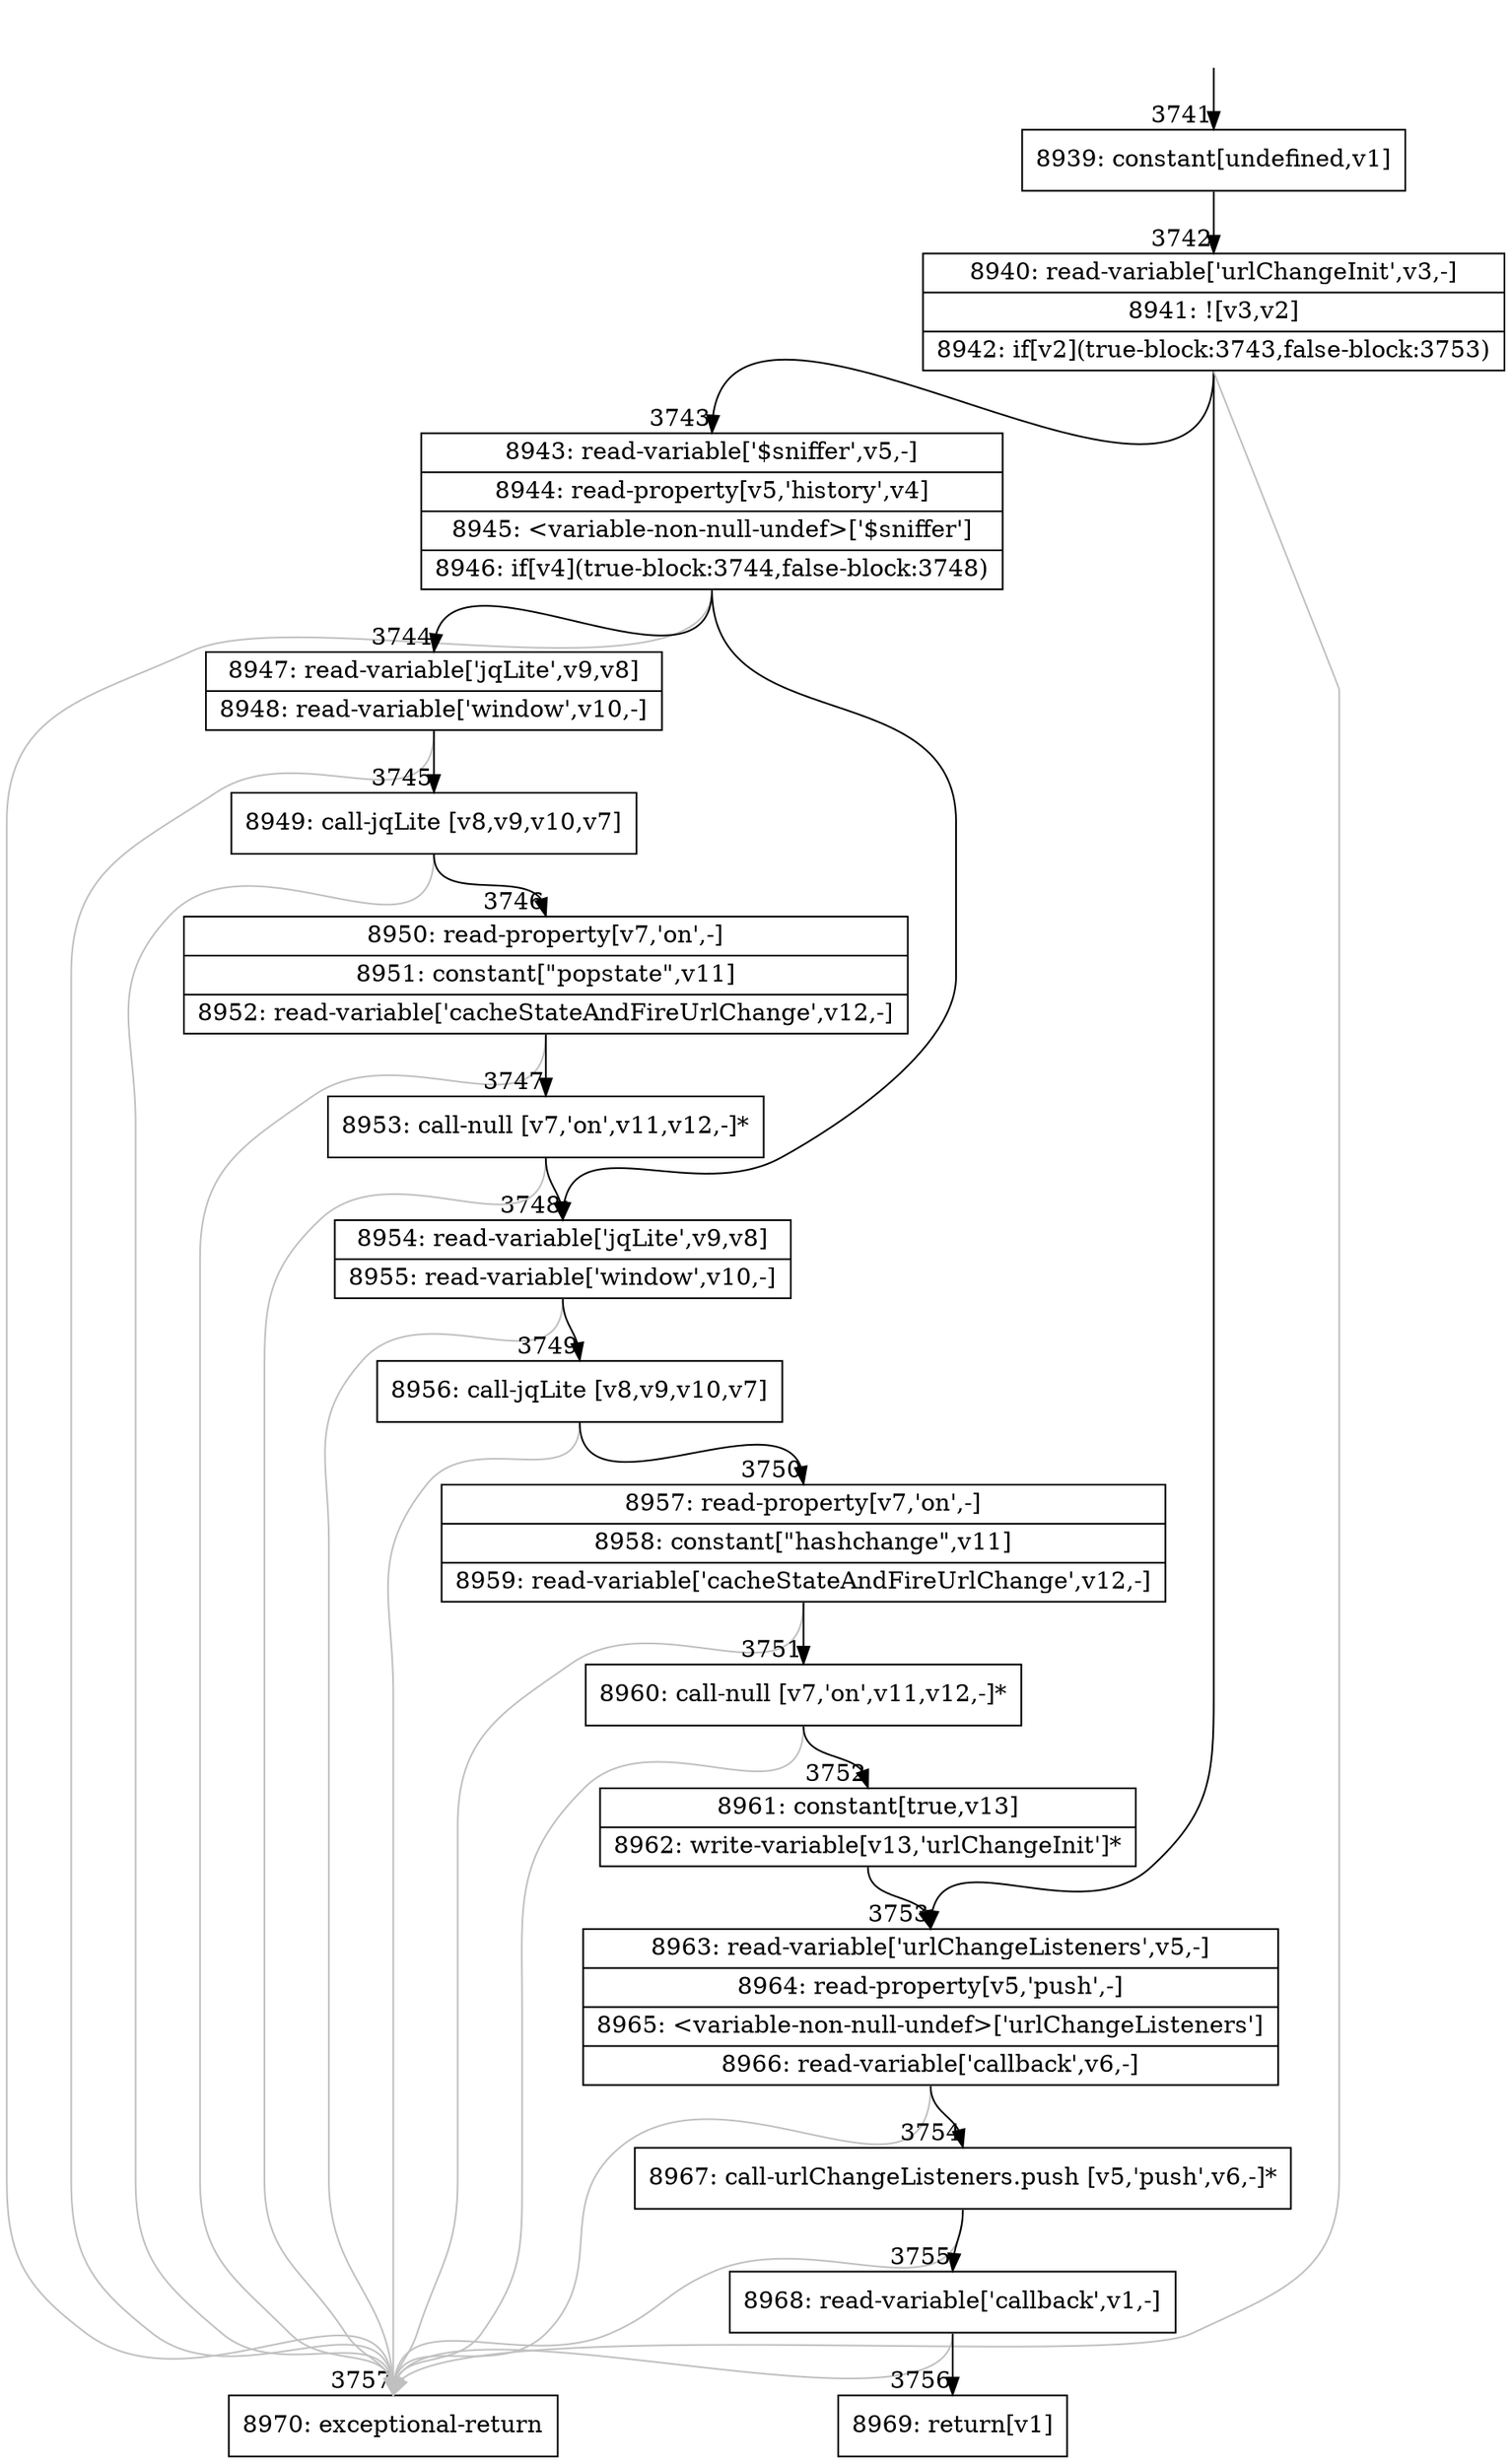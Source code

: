digraph {
rankdir="TD"
BB_entry310[shape=none,label=""];
BB_entry310 -> BB3741 [tailport=s, headport=n, headlabel="    3741"]
BB3741 [shape=record label="{8939: constant[undefined,v1]}" ] 
BB3741 -> BB3742 [tailport=s, headport=n, headlabel="      3742"]
BB3742 [shape=record label="{8940: read-variable['urlChangeInit',v3,-]|8941: ![v3,v2]|8942: if[v2](true-block:3743,false-block:3753)}" ] 
BB3742 -> BB3743 [tailport=s, headport=n, headlabel="      3743"]
BB3742 -> BB3753 [tailport=s, headport=n, headlabel="      3753"]
BB3742 -> BB3757 [tailport=s, headport=n, color=gray, headlabel="      3757"]
BB3743 [shape=record label="{8943: read-variable['$sniffer',v5,-]|8944: read-property[v5,'history',v4]|8945: \<variable-non-null-undef\>['$sniffer']|8946: if[v4](true-block:3744,false-block:3748)}" ] 
BB3743 -> BB3744 [tailport=s, headport=n, headlabel="      3744"]
BB3743 -> BB3748 [tailport=s, headport=n, headlabel="      3748"]
BB3743 -> BB3757 [tailport=s, headport=n, color=gray]
BB3744 [shape=record label="{8947: read-variable['jqLite',v9,v8]|8948: read-variable['window',v10,-]}" ] 
BB3744 -> BB3745 [tailport=s, headport=n, headlabel="      3745"]
BB3744 -> BB3757 [tailport=s, headport=n, color=gray]
BB3745 [shape=record label="{8949: call-jqLite [v8,v9,v10,v7]}" ] 
BB3745 -> BB3746 [tailport=s, headport=n, headlabel="      3746"]
BB3745 -> BB3757 [tailport=s, headport=n, color=gray]
BB3746 [shape=record label="{8950: read-property[v7,'on',-]|8951: constant[\"popstate\",v11]|8952: read-variable['cacheStateAndFireUrlChange',v12,-]}" ] 
BB3746 -> BB3747 [tailport=s, headport=n, headlabel="      3747"]
BB3746 -> BB3757 [tailport=s, headport=n, color=gray]
BB3747 [shape=record label="{8953: call-null [v7,'on',v11,v12,-]*}" ] 
BB3747 -> BB3748 [tailport=s, headport=n]
BB3747 -> BB3757 [tailport=s, headport=n, color=gray]
BB3748 [shape=record label="{8954: read-variable['jqLite',v9,v8]|8955: read-variable['window',v10,-]}" ] 
BB3748 -> BB3749 [tailport=s, headport=n, headlabel="      3749"]
BB3748 -> BB3757 [tailport=s, headport=n, color=gray]
BB3749 [shape=record label="{8956: call-jqLite [v8,v9,v10,v7]}" ] 
BB3749 -> BB3750 [tailport=s, headport=n, headlabel="      3750"]
BB3749 -> BB3757 [tailport=s, headport=n, color=gray]
BB3750 [shape=record label="{8957: read-property[v7,'on',-]|8958: constant[\"hashchange\",v11]|8959: read-variable['cacheStateAndFireUrlChange',v12,-]}" ] 
BB3750 -> BB3751 [tailport=s, headport=n, headlabel="      3751"]
BB3750 -> BB3757 [tailport=s, headport=n, color=gray]
BB3751 [shape=record label="{8960: call-null [v7,'on',v11,v12,-]*}" ] 
BB3751 -> BB3752 [tailport=s, headport=n, headlabel="      3752"]
BB3751 -> BB3757 [tailport=s, headport=n, color=gray]
BB3752 [shape=record label="{8961: constant[true,v13]|8962: write-variable[v13,'urlChangeInit']*}" ] 
BB3752 -> BB3753 [tailport=s, headport=n]
BB3753 [shape=record label="{8963: read-variable['urlChangeListeners',v5,-]|8964: read-property[v5,'push',-]|8965: \<variable-non-null-undef\>['urlChangeListeners']|8966: read-variable['callback',v6,-]}" ] 
BB3753 -> BB3754 [tailport=s, headport=n, headlabel="      3754"]
BB3753 -> BB3757 [tailport=s, headport=n, color=gray]
BB3754 [shape=record label="{8967: call-urlChangeListeners.push [v5,'push',v6,-]*}" ] 
BB3754 -> BB3755 [tailport=s, headport=n, headlabel="      3755"]
BB3754 -> BB3757 [tailport=s, headport=n, color=gray]
BB3755 [shape=record label="{8968: read-variable['callback',v1,-]}" ] 
BB3755 -> BB3756 [tailport=s, headport=n, headlabel="      3756"]
BB3755 -> BB3757 [tailport=s, headport=n, color=gray]
BB3756 [shape=record label="{8969: return[v1]}" ] 
BB3757 [shape=record label="{8970: exceptional-return}" ] 
//#$~ 5611
}
